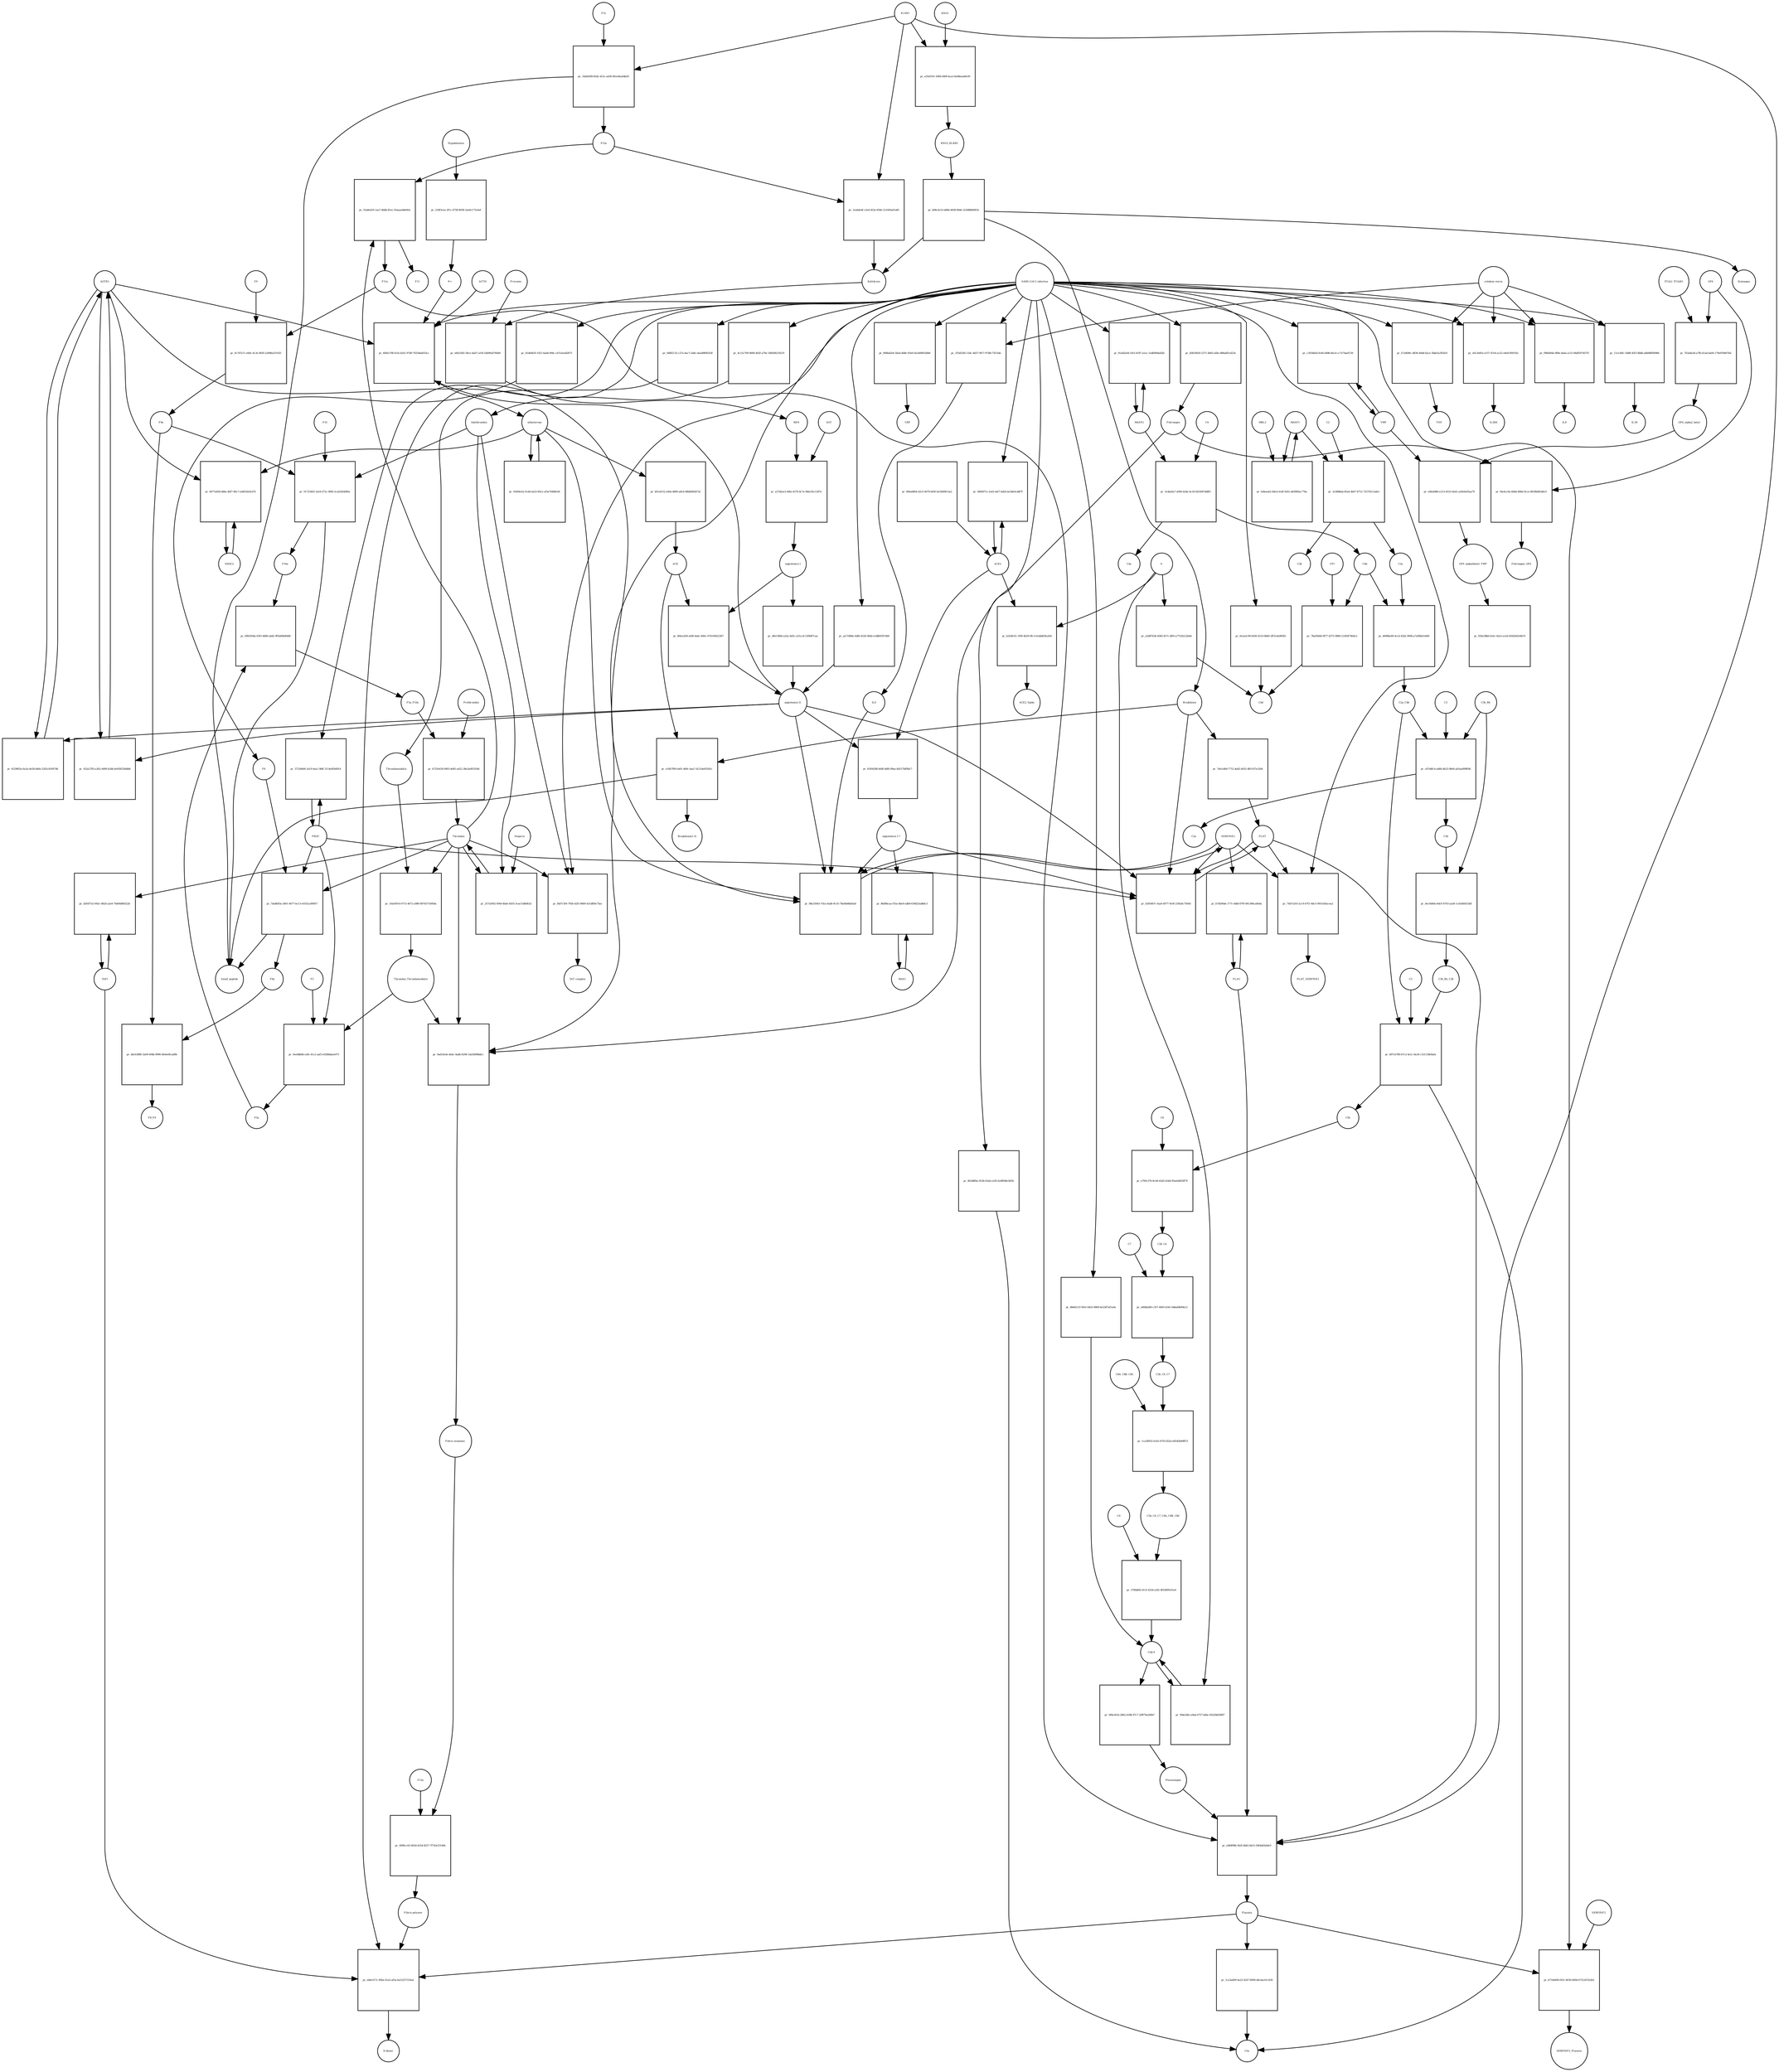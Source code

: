 strict digraph  {
F8 [annotation="urn_miriam_hgnc_3546|urn_miriam_taxonomy_9606", bipartite=0, cls=macromolecule, fontsize=4, label=F8, shape=circle];
"pr_7da8b93a-2601-4677-bc13-e01f2ca90957" [annotation="", bipartite=1, cls=process, fontsize=4, label="pr_7da8b93a-2601-4677-bc13-e01f2ca90957", shape=square];
"Small peptide" [annotation=urn_miriam_mesh_D010446, bipartite=0, cls=macromolecule, fontsize=4, label="Small peptide", shape=circle];
F8a [annotation="urn_miriam_hgnc.symbol_F8|urn_miriam_mesh_D015944|urn_miriam_taxonomy_9606", bipartite=0, cls=macromolecule, fontsize=4, label=F8a, shape=circle];
Thrombin [annotation="urn_miriam_hgnc_3535|urn_miriam_taxonomy_9606", bipartite=0, cls=macromolecule, fontsize=4, label=Thrombin, shape=circle];
PROC [annotation="urn_miriam_hgnc_9451|urn_miriam_taxonomy_9606", bipartite=0, cls=macromolecule, fontsize=4, label=PROC, shape=circle];
AGTR1 [annotation=urn_miriam_hgnc_336, bipartite=0, cls=macromolecule, fontsize=4, label=AGTR1, shape=circle];
"pr_65296f5a-6a3a-4e58-bd0a-5262c8169746" [annotation="", bipartite=1, cls=process, fontsize=4, label="pr_65296f5a-6a3a-4e58-bd0a-5262c8169746", shape=square];
"angiotensin II" [annotation="urn_miriam_obo.chebi_CHEBI%3A2718|urn_miriam_taxonomy_9606", bipartite=0, cls="simple chemical", fontsize=4, label="angiotensin II", shape=circle];
NR3C2 [annotation="", bipartite=0, cls=macromolecule, fontsize=4, label=NR3C2, shape=circle];
"pr_0677a828-d66e-4bf7-80c7-ed4f342d1d74" [annotation="", bipartite=1, cls=process, fontsize=4, label="pr_0677a828-d66e-4bf7-80c7-ed4f342d1d74", shape=square];
aldosterone [annotation="urn_miriam_obo.chebi_CHEBI%3A27584", bipartite=0, cls="simple chemical", fontsize=4, label=aldosterone, shape=circle];
"pr_05494cb2-0cdd-4a33-85e1-ef3e70488c84" [annotation="", bipartite=1, cls=process, fontsize=4, label="pr_05494cb2-0cdd-4a33-85e1-ef3e70488c84", shape=square];
SERPINE1 [annotation="", bipartite=0, cls=macromolecule, fontsize=4, label=SERPINE1, shape=circle];
"pr_98a33043-7d1a-4adb-9c35-78a0bd4bd5a8" [annotation="", bipartite=1, cls=process, fontsize=4, label="pr_98a33043-7d1a-4adb-9c35-78a0bd4bd5a8", shape=square];
"angiotensin I-7" [annotation="urn_miriam_obo.chebi_CHEBI%3A55438|urn_miriam_taxonomy_9606", bipartite=0, cls="simple chemical", fontsize=4, label="angiotensin I-7", shape=circle];
IL6 [annotation="urn_miriam_hgnc_6018|urn_miriam_taxonomy_9606", bipartite=0, cls=macromolecule, fontsize=4, label=IL6, shape=circle];
"pr_4081e78f-fe1b-4241-97d9-70258ab033cc" [annotation="", bipartite=1, cls=process, fontsize=4, label="pr_4081e78f-fe1b-4241-97d9-70258ab033cc", shape=square];
"SARS-CoV-2 infection" [annotation="urn_miriam_taxonomy_2697049|urn_miriam_mesh_D012327", bipartite=0, cls=phenotype, fontsize=4, label="SARS-CoV-2 infection", shape=circle];
"K+" [annotation="urn_miriam_obo.chebi_CHEBI%3A29103", bipartite=0, cls="simple chemical", fontsize=4, label="K+", shape=circle];
ACTH [annotation=urn_miriam_hgnc_9201, bipartite=0, cls="simple chemical", fontsize=4, label=ACTH, shape=circle];
"pr_aa71884e-4dfb-4226-9fdd-e1d8b9307dd9" [annotation="", bipartite=1, cls=process, fontsize=4, label="pr_aa71884e-4dfb-4226-9fdd-e1d8b9307dd9", shape=square];
Bradykinin [annotation="urn_miriam_obo.chebi_CHEBI%3A3165|urn_miriam_taxonomy_9606", bipartite=0, cls=macromolecule, fontsize=4, label=Bradykinin, shape=circle];
"pr_e10b7f09-eb01-4d9c-baa7-d121de83545c" [annotation="", bipartite=1, cls=process, fontsize=4, label="pr_e10b7f09-eb01-4d9c-baa7-d121de83545c", shape=square];
"Bradykinin(1-5)" [annotation="urn_miriam_mesh_C079000|urn_miriam_taxonomy_9606", bipartite=0, cls=macromolecule, fontsize=4, label="Bradykinin(1-5)", shape=circle];
ACE [annotation="urn_miriam_hgnc_2707|urn_miriam_taxonomy_9606", bipartite=0, cls=macromolecule, fontsize=4, label=ACE, shape=circle];
"pr_7efe1db9-7712-4a82-b932-4ffc037e3264" [annotation="", bipartite=1, cls=process, fontsize=4, label="pr_7efe1db9-7712-4a82-b932-4ffc037e3264", shape=square];
PLAT [annotation="urn_miriam_hgnc_9051|urn_miriam_taxonomy_9606", bipartite=0, cls=macromolecule, fontsize=4, label=PLAT, shape=circle];
"pr_432a2783-a362-4499-b2db-4e958529ddb8" [annotation="", bipartite=1, cls=process, fontsize=4, label="pr_432a2783-a362-4499-b2db-4e958529ddb8", shape=square];
MAS1 [annotation="", bipartite=0, cls=macromolecule, fontsize=4, label=MAS1, shape=circle];
"pr_86d9bcaa-f55a-4be9-adb9-639d23adb8c3" [annotation="", bipartite=1, cls=process, fontsize=4, label="pr_86d9bcaa-f55a-4be9-adb9-639d23adb8c3", shape=square];
Fibrinogen [annotation="urn_miriam_pubmed_19296670|urn_miriam_obo.go_GO%3A0005577|urn_miriam_hgnc_3661|urn_miriam_hgnc_3662|urn_miriam_hgnc_3694|urn_miriam_taxonomy_9606", bipartite=0, cls=complex, fontsize=4, label=Fibrinogen, shape=circle];
"pr_f4e4cc9a-684d-49bd-9cce-8039bd9246c9" [annotation="", bipartite=1, cls=process, fontsize=4, label="pr_f4e4cc9a-684d-49bd-9cce-8039bd9246c9", shape=square];
GP6 [annotation="urn_miriam_hgnc_HGNC%3A14388|urn_miriam_taxonomy_9606", bipartite=0, cls=macromolecule, fontsize=4, label=GP6, shape=circle];
Fibrinogen_GP6 [annotation="urn_miriam_pubmed_19296670|urn_miriam_obo.go_GO%3A0005577|urn_miriam_hgnc_HGNC%3A14388|urn_miriam_taxonomy_9606", bipartite=0, cls=complex, fontsize=4, label=Fibrinogen_GP6, shape=circle];
GP6_alpha2_beta1 [annotation="urn_miriam_pubmed_25051961|urn_miriam_taxonomy_10090|urn_miriam_hgnc_14338|urn_miriam_hgnc_6137|urn_miriam_hgnc_6153", bipartite=0, cls=complex, fontsize=4, label=GP6_alpha2_beta1, shape=circle];
"pr_e6feb980-e313-4533-9ed1-a20e6e93aa79" [annotation="", bipartite=1, cls=process, fontsize=4, label="pr_e6feb980-e313-4533-9ed1-a20e6e93aa79", shape=square];
VWF [annotation="urn_miriam_hgnc_12726|urn_miriam_taxonomy_9606", bipartite=0, cls=macromolecule, fontsize=4, label=VWF, shape=circle];
GP6_alpha2beta1_VWF [annotation="urn_miriam_pubmed_25051961|urn_miriam_taxonomy_10090|urn_miriam_hgnc_14338|urn_miriam_hgnc_6137|urn_miriam_hgnc_6153|urn_miriam_hgnc_12726", bipartite=0, cls=complex, fontsize=4, label=GP6_alpha2beta1_VWF, shape=circle];
"pr_7b3a8a36-a7fb-41ad-ba04-179e939407bd" [annotation="", bipartite=1, cls=process, fontsize=4, label="pr_7b3a8a36-a7fb-41ad-ba04-179e939407bd", shape=square];
ITGA2_ITGAB1 [annotation="urn_miriam_intact_EBI-16428357|urn_miriam_hgnc_6137|urn_miriam_hgnc_6153|urn_miriam_taxonomy_9606", bipartite=0, cls=complex, fontsize=4, label=ITGA2_ITGAB1, shape=circle];
"pr_929a38bb-b1bc-42e5-a1a9-d542bd1b4b74" [annotation="", bipartite=1, cls="omitted process", fontsize=4, label="pr_929a38bb-b1bc-42e5-a1a9-d542bd1b4b74", shape=square];
"Fibrin polymer" [annotation="urn_miriam_mesh_C465961|urn_miriam_taxonomy_9606", bipartite=0, cls=macromolecule, fontsize=4, label="Fibrin polymer", shape=circle];
"pr_ebbc017c-85be-41a3-af5a-be33257335a4" [annotation="", bipartite=1, cls=process, fontsize=4, label="pr_ebbc017c-85be-41a3-af5a-be33257335a4", shape=square];
"D-dimer" [annotation="urn_miriam_pubmed_19008457|urn_miriam_mesh_C036309|urn_miriam_taxonomy_9606", bipartite=0, cls=macromolecule, fontsize=4, label="D-dimer", shape=circle];
Plasmin [annotation="urn_miriam_hgnc.symbol_PLG|urn_miriam_mesh_D005341|urn_miriam_brenda_3.4.21.7|urn_miriam_taxonomy_9606", bipartite=0, cls=macromolecule, fontsize=4, label=Plasmin, shape=circle];
TAFI [annotation="urn_miriam_hgnc_1546|urn_miriam_taxonomy_9606", bipartite=0, cls=macromolecule, fontsize=4, label=TAFI, shape=circle];
"Fibrin monomer" [annotation="urn_miriam_mesh_C011468|urn_miriam_taxonomy_9606", bipartite=0, cls=macromolecule, fontsize=4, label="Fibrin monomer", shape=circle];
"pr_4990cc63-063d-4254-8257-7f7d3cf3146b" [annotation="", bipartite=1, cls=process, fontsize=4, label="pr_4990cc63-063d-4254-8257-7f7d3cf3146b", shape=square];
F13a [annotation="urn_miriam_hgnc.symbol_F13|urn_miriam_mesh_D026122|urn_miriam_brenda_2.3.2.13|urn_miriam_taxonomy_9606", bipartite=0, cls=macromolecule, fontsize=4, label=F13a, shape=circle];
"pr_f11d696c-d836-40dd-b2ce-3bbe5a3f5d10" [annotation="", bipartite=1, cls=process, fontsize=4, label="pr_f11d696c-d836-40dd-b2ce-3bbe5a3f5d10", shape=square];
TNF [annotation="urn_miriam_hgnc_11892|urn_miriam_taxonomy_9606", bipartite=0, cls=macromolecule, fontsize=4, label=TNF, shape=circle];
"cytokine storm" [annotation="urn_miriam_pubmed_2504360|urn_miriam_taxonomy_9606", bipartite=0, cls=phenotype, fontsize=4, label="cytokine storm", shape=circle];
"pr_1ca3a699-4a23-4247-8009-d4cdac61c439" [annotation="", bipartite=1, cls=process, fontsize=4, label="pr_1ca3a699-4a23-4247-8009-d4cdac61c439", shape=square];
C5a [annotation="urn_miriam_hgnc.symbol_C5|urn_miriam_mesh_D015936|urn_miriam_taxonomy_9606", bipartite=0, cls=macromolecule, fontsize=4, label=C5a, shape=circle];
"pr_0f6e361b-28b5-4398-97c7-2f9f70a260b7" [annotation="", bipartite=1, cls=process, fontsize=4, label="pr_0f6e361b-28b5-4398-97c7-2f9f70a260b7", shape=square];
Plasminogen [annotation="urn_miriam_hgnc_9071|urn_miriam_taxonomy_9606", bipartite=0, cls=macromolecule, fontsize=4, label=Plasminogen, shape=circle];
"C5b-9" [annotation="urn_miriam_obo.go_GO%3A0005579|urn_miriam_mesh_D015938|urn_miriam_mesh_D050776|urn_miriam_hgnc_1339|urn_miriam_hgnc_1346|urn_miriam_hgnc_1352|urn_miriam_hgnc_1353|urn_miriam_hgnc_1354|urn_miriam_hgnc_1358|urn_miriam_taxonomy_9606", bipartite=0, cls=complex, fontsize=4, label="C5b-9", shape=circle];
C2 [annotation="urn_miriam_hgnc_1248|urn_miriam_taxonomy_9606", bipartite=0, cls=macromolecule, fontsize=4, label=C2, shape=circle];
"pr_2c9888ab-85a4-4b07-8712-72570211a8e1" [annotation="", bipartite=1, cls=process, fontsize=4, label="pr_2c9888ab-85a4-4b07-8712-72570211a8e1", shape=square];
C2a [annotation="urn_miriam_hgnc.symbol_C2|urn_miriam_mesh_D050678|urn_miriam_taxonomy_9606", bipartite=0, cls=macromolecule, fontsize=4, label=C2a, shape=circle];
C2b [annotation="urn_miriam_hgnc.symbol_C2|urn_miriam_mesh_D050679|urn_miriam_taxonomy_9606", bipartite=0, cls=macromolecule, fontsize=4, label=C2b, shape=circle];
MASP1 [annotation="urn_miriam_hgnc_6901|urn_miriam_taxonomy_9606", bipartite=0, cls=macromolecule, fontsize=4, label=MASP1, shape=circle];
"pr_e0c3e85e-e157-47e4-ac52-e4efcf69192c" [annotation="", bipartite=1, cls=process, fontsize=4, label="pr_e0c3e85e-e157-47e4-ac52-e4efcf69192c", shape=square];
IL2RA [annotation="urn_miriam_hgnc_6008|urn_miriam_taxonomy_9606", bipartite=0, cls=macromolecule, fontsize=4, label=IL2RA, shape=circle];
"pr_f966404e-8f8e-4a6a-a115-66df597457f1" [annotation="", bipartite=1, cls=process, fontsize=4, label="pr_f966404e-8f8e-4a6a-a115-66df597457f1", shape=square];
IL8 [annotation="urn_miriam_hgnc_6025|urn_miriam_taxonomy_9606", bipartite=0, cls=macromolecule, fontsize=4, label=IL8, shape=circle];
"pr_462d8f6a-053b-43ad-a183-b2df9d4cb65b" [annotation="", bipartite=1, cls=process, fontsize=4, label="pr_462d8f6a-053b-43ad-a183-b2df9d4cb65b", shape=square];
"pr_1f5d53d5-15dc-4b57-9f17-9748c72f15de" [annotation="", bipartite=1, cls=process, fontsize=4, label="pr_1f5d53d5-15dc-4b57-9f17-9748c72f15de", shape=square];
"pr_11ce36fc-5b88-45f3-8bdb-a8b68ff68966" [annotation="", bipartite=1, cls=process, fontsize=4, label="pr_11ce36fc-5b88-45f3-8bdb-a8b68ff68966", shape=square];
IL1B [annotation="urn_miriam_hgnc_5992|urn_miriam_taxonomy_9606", bipartite=0, cls=macromolecule, fontsize=4, label=IL1B, shape=circle];
Prorenin [annotation="urn_miriam_hgnc_9958|urn_miriam_taxonomy_9606", bipartite=0, cls=macromolecule, fontsize=4, label=Prorenin, shape=circle];
"pr_e6fa1fb5-58ce-4ab7-a1f4-54490a0766d9" [annotation="", bipartite=1, cls=process, fontsize=4, label="pr_e6fa1fb5-58ce-4ab7-a1f4-54490a0766d9", shape=square];
REN [annotation="urn_miriam_hgnc.symbol_REN|urn_miriam_taxonomy_9606", bipartite=0, cls=macromolecule, fontsize=4, label=REN, shape=circle];
Kallikrein [annotation="urn_miriam_hgnc.symbol_KLKB1|urn_miriam_mesh_D020842|urn_miriam_brenda_3.4.21.34|urn_miriam_taxonomy_9606", bipartite=0, cls=macromolecule, fontsize=4, label=Kallikrein, shape=circle];
KLKB1 [annotation="urn_miriam_hgnc_6371|urn_miriam_taxonomy_9606", bipartite=0, cls=macromolecule, fontsize=4, label=KLKB1, shape=circle];
"pr_1ea6de4f-c2ed-453a-858e-211605a01af6" [annotation="", bipartite=1, cls=process, fontsize=4, label="pr_1ea6de4f-c2ed-453a-858e-211605a01af6", shape=square];
F12a [annotation="urn_miriam_hgnc.symbol_F12|urn_miriam_mesh_D015956|urn_miriam_brenda_3.4.21.38|urn_miriam_taxonomy_9606", bipartite=0, cls=macromolecule, fontsize=4, label=F12a, shape=circle];
"pr_648f2132-c27a-4ac7-a0dc-daad980f243f" [annotation="", bipartite=1, cls=process, fontsize=4, label="pr_648f2132-c27a-4ac7-a0dc-daad980f243f", shape=square];
Thrombomodulin [annotation="urn_miriam_hgnc_11784|urn_miriam_taxonomy_9606", bipartite=0, cls=macromolecule, fontsize=4, label=Thrombomodulin, shape=circle];
"pr_b71b4400-f431-4630-b00d-6721d1f1b2b2" [annotation="", bipartite=1, cls=process, fontsize=4, label="pr_b71b4400-f431-4630-b00d-6721d1f1b2b2", shape=square];
SERPINF2 [annotation="urn_miriam_hgnc_9075|urn_miriam_taxonomy_9606", bipartite=0, cls=macromolecule, fontsize=4, label=SERPINF2, shape=circle];
SERPINF2_Plasmin [annotation="urn_miriam_pubmed_2437112|urn_miriam_biogrid_314240|urn_miriam_hgnc_9075|urn_miriam_mesh_D005341|urn_miriam_taxonomy_9606", bipartite=0, cls=complex, fontsize=4, label=SERPINF2_Plasmin, shape=circle];
"pr_0e2a2c99-b036-4210-8b60-2ff3c6a98565" [annotation="", bipartite=1, cls=process, fontsize=4, label="pr_0e2a2c99-b036-4210-8b60-2ff3c6a98565", shape=square];
C4d [annotation="urn_miriam_hgnc.symbol_C4b|urn_miriam_mesh_C032261|urn_miriam_taxonomy_9606", bipartite=0, cls=macromolecule, fontsize=4, label=C4d, shape=circle];
"pr_8b84211f-09cf-4455-9669-6e2287af1a0a" [annotation="", bipartite=1, cls=process, fontsize=4, label="pr_8b84211f-09cf-4455-9669-6e2287af1a0a", shape=square];
"pr_37234466-3a19-4aa1-9bff-3114e850d914" [annotation="", bipartite=1, cls=process, fontsize=4, label="pr_37234466-3a19-4aa1-9bff-3114e850d914", shape=square];
"pr_c3034bd3-fe40-4486-8ecb-cc7e74aef139" [annotation="", bipartite=1, cls=process, fontsize=4, label="pr_c3034bd3-fe40-4486-8ecb-cc7e74aef139", shape=square];
"pr_894bd2e6-5bed-4b8e-93e0-0a1b6891b0b6" [annotation="", bipartite=1, cls=process, fontsize=4, label="pr_894bd2e6-5bed-4b8e-93e0-0a1b6891b0b6", shape=square];
CRP [annotation="urn_miriam_hgnc_2367|urn_miriam_taxonomy_9606", bipartite=0, cls=macromolecule, fontsize=4, label=CRP, shape=circle];
"pr_f94a54fe-e9ab-4757-bfbe-05420b05f8f7" [annotation="", bipartite=1, cls=process, fontsize=4, label="pr_f94a54fe-e9ab-4757-bfbe-05420b05f8f7", shape=square];
S [annotation="urn_miriam_uniprot_P0DTC2|urn_miriam_uniprot_P59594|urn_miriam_taxonomy_2697049", bipartite=0, cls=macromolecule, fontsize=4, label=S, shape=circle];
"pr_a5d8763b-4560-457c-bff4-a7752b122b4d" [annotation="", bipartite=1, cls=process, fontsize=4, label="pr_a5d8763b-4560-457c-bff4-a7752b122b4d", shape=square];
"pr_81f04288-b0df-4df8-99ae-8d317bff8b17" [annotation="", bipartite=1, cls=process, fontsize=4, label="pr_81f04288-b0df-4df8-99ae-8d317bff8b17", shape=square];
ACE2 [annotation="urn_miriam_hgnc_13557|urn_miriam_taxonomy_9606", bipartite=0, cls=macromolecule, fontsize=4, label=ACE2, shape=circle];
"pr_806a6804-42c5-4079-b95f-0e1fbf9613a2" [annotation="", bipartite=1, cls=process, fontsize=4, label="pr_806a6804-42c5-4079-b95f-0e1fbf9613a2", shape=square];
"pr_b52dfc61-1f09-4b29-9fc3-b1ddd63fa264" [annotation="", bipartite=1, cls=process, fontsize=4, label="pr_b52dfc61-1f09-4b29-9fc3-b1ddd63fa264", shape=square];
ACE2_Spike [annotation="urn_miriam_pdb_6CS2|urn_miriam_hgnc_13557|urn_miriam_uniprot_P0DTC2|urn_miriam_taxonomy_9606|urn_miriam_taxonomy_2697049", bipartite=0, cls=complex, fontsize=4, label=ACE2_Spike, shape=circle];
"pr_0606971c-fa43-4af7-bd24-be38e0cddf7f" [annotation="", bipartite=1, cls=process, fontsize=4, label="pr_0606971c-fa43-4af7-bd24-be38e0cddf7f", shape=square];
"pr_4c15c769-9600-402f-a70e-188508219219" [annotation="", bipartite=1, cls=process, fontsize=4, label="pr_4c15c769-9600-402f-a70e-188508219219", shape=square];
Antithrombin [annotation="urn_miriam_hgnc_775|urn_miriam_taxonomy_9606", bipartite=0, cls=macromolecule, fontsize=4, label=Antithrombin, shape=circle];
"pr_61d6443f-1021-4ad4-994c-cb7e2ea82875" [annotation="", bipartite=1, cls=process, fontsize=4, label="pr_61d6443f-1021-4ad4-994c-cb7e2ea82875", shape=square];
C4b [annotation="urn_miriam_hgnc_1324|urn_miriam_taxonomy_9606", bipartite=0, cls=macromolecule, fontsize=4, label=C4b, shape=circle];
"pr_78a05b6b-f877-4375-9889-21493f746dc2" [annotation="", bipartite=1, cls=process, fontsize=4, label="pr_78a05b6b-f877-4375-9889-21493f746dc2", shape=square];
CFI [annotation="urn_miriam_hgnc_2771|urn_miriam_taxonomy_9606", bipartite=0, cls=macromolecule, fontsize=4, label=CFI, shape=circle];
C3b [annotation="urn_miriam_hgnc.symbol_C3|urn_miriam_mesh_D003179|urn_miriam_taxonomy_9606", bipartite=0, cls=macromolecule, fontsize=4, label=C3b, shape=circle];
"pr_0ec0d49a-6dc9-4703-aa56-1cd3d44553bf" [annotation="", bipartite=1, cls=process, fontsize=4, label="pr_0ec0d49a-6dc9-4703-aa56-1cd3d44553bf", shape=square];
C3b_Bb [annotation="urn_miriam_pubmed_12440962|urn_miriam_brenda_3.4.21.47|urn_miriam_mesh_D051561|urn_miriam_mesh_D003179|urn_miriam_hgnc_1037|urn_miriam_taxonomy_9606", bipartite=0, cls=complex, fontsize=4, label=C3b_Bb, shape=circle];
C3b_Bb_C3b [annotation="urn_miriam_pubmed_12440962|urn_miriam_brenda_34.4.21.47|urn_miriam_mesh_D051566|urn_miriam_mesh_D003179|urn_miriam_hgnc_1037|urn_miriam_taxonomy_9606", bipartite=0, cls=complex, fontsize=4, label=C3b_Bb_C3b, shape=circle];
"pr_d008be49-4ccb-42b2-909b-a7a0fbd1e660" [annotation="", bipartite=1, cls=process, fontsize=4, label="pr_d008be49-4ccb-42b2-909b-a7a0fbd1e660", shape=square];
C2a_C4b [annotation="urn_miriam_mesh_D051574|urn_miriam_brenda_3.4.21.43|urn_miriam_mesh_D050678|urn_miriam_hgnc_1324|urn_miriam_taxonomy_9606", bipartite=0, cls=complex, fontsize=4, label=C2a_C4b, shape=circle];
C4 [annotation="urn_miriam_mesh_D00318|urn_miriam_taxonomy_9606", bipartite=0, cls=macromolecule, fontsize=4, label=C4, shape=circle];
"pr_3cdad2a7-d390-42de-bc29-fd33007dd8f1" [annotation="", bipartite=1, cls=process, fontsize=4, label="pr_3cdad2a7-d390-42de-bc29-fd33007dd8f1", shape=square];
C4a [annotation="urn_miriam_hgnc_1323|urn_miriam_taxonomy_9606", bipartite=0, cls=macromolecule, fontsize=4, label=C4a, shape=circle];
MASP2 [annotation="urn_miriam_hgnc_6902|urn_miriam_taxonomy_9606", bipartite=0, cls=macromolecule, fontsize=4, label=MASP2, shape=circle];
"pr_fe8eeeb2-8dcb-41df-9261-de9900ac77be" [annotation="", bipartite=1, cls=process, fontsize=4, label="pr_fe8eeeb2-8dcb-41df-9261-de9900ac77be", shape=square];
MBL2 [annotation="urn_miriam_hgnc_6902|urn_miriam_taxonomy_9606", bipartite=0, cls=macromolecule, fontsize=4, label=MBL2, shape=circle];
"pr_91a82a04-1fe5-4187-a1ac-1edb99dafd2b" [annotation="", bipartite=1, cls=process, fontsize=4, label="pr_91a82a04-1fe5-4187-a1ac-1edb99dafd2b", shape=square];
PLAU [annotation="urn_miriam_hgnc_9052|urn_miriam_taxonomy_9606", bipartite=0, cls=macromolecule, fontsize=4, label=PLAU, shape=circle];
"pr_b7d506de-177c-4dbf-87f9-061396ca8e8a" [annotation="", bipartite=1, cls=process, fontsize=4, label="pr_b7d506de-177c-4dbf-87f9-061396ca8e8a", shape=square];
C5b_C6_C7_C8A_C8B_C8G [annotation="urn_miriam_pubmed_28630159|urn_miriam_mesh_C042295|urn_miriam_mesh_D050776|urn_miriam_hgnc_1339|urn_miriam_hgnc_1352|urn_miriam_hgnc_1353|urn_miriam_hgnc_1354|urn_miriam_taxonomy_9606", bipartite=0, cls=complex, fontsize=4, label=C5b_C6_C7_C8A_C8B_C8G, shape=circle];
"pr_3780df63-611f-4334-a3f2-9f55899101e6" [annotation="", bipartite=1, cls=process, fontsize=4, label="pr_3780df63-611f-4334-a3f2-9f55899101e6", shape=square];
C9 [annotation="urn_miriam_hgnc_1358|urn_miriam_taxonomy_9606", bipartite=0, cls=macromolecule, fontsize=4, label=C9, shape=circle];
C5b_C6_C7 [annotation="urn_miriam_pubmed_28630159|urn_miriam_mesh_C037453|urn_miriam_mesh_D050776|urn_miriam_hgnc_1339|urn_miriam_hgnc_1346|urn_miriam_taxonomy_9606", bipartite=0, cls=complex, fontsize=4, label=C5b_C6_C7, shape=circle];
"pr_1ca28932-b1d3-4703-822a-64545b00ff53" [annotation="", bipartite=1, cls=process, fontsize=4, label="pr_1ca28932-b1d3-4703-822a-64545b00ff53", shape=square];
C8A_C8B_C8G [annotation="urn_miriam_mesh_D003185|urn_miriam_hgnc_1353|urn_miriam_hgnc_1352|urn_miriam_hgnc_1354|urn_miriam_taxonomy_9606", bipartite=0, cls=complex, fontsize=4, label=C8A_C8B_C8G, shape=circle];
C5b_C6 [annotation="urn_miriam_mesh_C050974|urn_miriam_mesh_D050776|urn_miriam_hgnc_1339|urn_miriam_taxonomy_9606", bipartite=0, cls=complex, fontsize=4, label=C5b_C6, shape=circle];
"pr_a00bb268-c357-4005-b341-b4bafdb99a12" [annotation="", bipartite=1, cls=process, fontsize=4, label="pr_a00bb268-c357-4005-b341-b4bafdb99a12", shape=square];
C7 [annotation="urn_miriam_hgnc_HGNC%3A1346|urn_miriam_taxonomy_9606", bipartite=0, cls=macromolecule, fontsize=4, label=C7, shape=circle];
C5b [annotation="urn_miriam_hgnc.symbol_C5|urn_miriam_mesh_D050776|urn_miriam_taxonomy_9606", bipartite=0, cls=macromolecule, fontsize=4, label=C5b, shape=circle];
"pr_e700c376-8c44-42d2-b34d-95ae6d429f79" [annotation="", bipartite=1, cls=process, fontsize=4, label="pr_e700c376-8c44-42d2-b34d-95ae6d429f79", shape=square];
C6 [annotation="urn_miriam_hgnc_1339|urn_miriam_taxonomy_9606", bipartite=0, cls=macromolecule, fontsize=4, label=C6, shape=circle];
C5 [annotation="urn_miriam_hgnc_1331|urn_miriam_taxonomy_9606", bipartite=0, cls=macromolecule, fontsize=4, label=C5, shape=circle];
"pr_b97cb780-b7c2-4e1c-8a34-c531138e8afa" [annotation="", bipartite=1, cls=process, fontsize=4, label="pr_b97cb780-b7c2-4e1c-8a34-c531138e8afa", shape=square];
C3 [annotation="urn_miriam_hgnc_1318|urn_miriam_taxonomy_9606", bipartite=0, cls=macromolecule, fontsize=4, label=C3, shape=circle];
"pr_c87ddfc4-ad6b-4b23-9b64-ab5ea899ff46" [annotation="", bipartite=1, cls=process, fontsize=4, label="pr_c87ddfc4-ad6b-4b23-9b64-ab5ea899ff46", shape=square];
C3a [annotation="urn_miriam_hgnc.symbol_C3|urn_miriam_mesh_D015926|urn_miriam_taxonomy_9606", bipartite=0, cls=macromolecule, fontsize=4, label=C3a, shape=circle];
"pr_10a05914-0715-4072-a989-89765716958a" [annotation="", bipartite=1, cls=process, fontsize=4, label="pr_10a05914-0715-4072-a989-89765716958a", shape=square];
Thrombin_Thrombomodulin [annotation="urn_miriam_pubmed_6282863|urn_miriam_taxonomy_9986|urn_miriam_biogrid_283352|urn_miriam_mesh_D013917|urn_miriam_hgnc_11784", bipartite=0, cls=complex, fontsize=4, label=Thrombin_Thrombomodulin, shape=circle];
"pr_9ad1dcde-debc-4adb-8298-1ab5fd98bdcc" [annotation="", bipartite=1, cls=process, fontsize=4, label="pr_9ad1dcde-debc-4adb-8298-1ab5fd98bdcc", shape=square];
KNG1_KLKB1 [annotation="urn_miriam_pubmed_17598838|urn_miriam_intact_EBI-10087151|urn_miriam_hgnc_6371|urn_miriam_hgnc_6383|urn_miriam_taxonomy_9606", bipartite=0, cls=complex, fontsize=4, label=KNG1_KLKB1, shape=circle];
"pr_b94c4c53-dd84-4838-80de-3cfd88b6901b" [annotation="", bipartite=1, cls=process, fontsize=4, label="pr_b94c4c53-dd84-4838-80de-3cfd88b6901b", shape=square];
Kininogen [annotation="urn_miriam_hgnc.symbol_KNG1|urn_miriam_mesh_D019679|urn_miriam_taxonomy_9606", bipartite=0, cls=macromolecule, fontsize=4, label=Kininogen, shape=circle];
"pr_d5818020-2371-4b83-afbe-088abf5cd23e" [annotation="", bipartite=1, cls=process, fontsize=4, label="pr_d5818020-2371-4b83-afbe-088abf5cd23e", shape=square];
"angiotensin I" [annotation="urn_miriam_obo.chebi_CHEBI%3A2718|urn_miriam_taxonomy_9606", bipartite=0, cls="simple chemical", fontsize=4, label="angiotensin I", shape=circle];
"pr_d0e14fbb-a22a-4d5c-a51a-6c12f8df7caa" [annotation="", bipartite=1, cls=process, fontsize=4, label="pr_d0e14fbb-a22a-4d5c-a51a-6c12f8df7caa", shape=square];
"pr_74d7cd10-2cc9-47f1-9dc5-9951d5facea2" [annotation="", bipartite=1, cls=process, fontsize=4, label="pr_74d7cd10-2cc9-47f1-9dc5-9951d5facea2", shape=square];
PLAT_SERPINE1 [annotation="urn_miriam_pubmed_22449964|urn_miriam_intact_EBI-7800882|urn_miriam_hgnc_9051|urn_miriam_hgnc_8593|urn_miriam_taxonomy_9606", bipartite=0, cls=complex, fontsize=4, label=PLAT_SERPINE1, shape=circle];
"pr_d265f7a5-092c-482b-a2e4-76d00d88322b" [annotation="", bipartite=1, cls=process, fontsize=4, label="pr_d265f7a5-092c-482b-a2e4-76d00d88322b", shape=square];
"pr_0285467c-faa0-4977-9c6f-21ffa8c7560d" [annotation="", bipartite=1, cls=process, fontsize=4, label="pr_0285467c-faa0-4977-9c6f-21ffa8c7560d", shape=square];
"pr_fbd7c5f4-795b-42f5-9669-431dff8e73ea" [annotation="", bipartite=1, cls=process, fontsize=4, label="pr_fbd7c5f4-795b-42f5-9669-431dff8e73ea", shape=square];
"TAT complex" [annotation="urn_miriam_pubmed_22930518|urn_miriam_mesh_C046193|urn_miriam_mesh_D013917|urn_miriam_hgnc_775|urn_miriam_taxonomy_9606", bipartite=0, cls=complex, fontsize=4, label="TAT complex", shape=circle];
"pr_e8fdf98b-5b2f-4bb5-bb15-56f4dd3eb6cf" [annotation="", bipartite=1, cls=process, fontsize=4, label="pr_e8fdf98b-5b2f-4bb5-bb15-56f4dd3eb6cf", shape=square];
F11a [annotation="urn_miriam_hgnc.symbol_F11|urn_miriam_mesh_D015945|urn_miriam_brenda_3.4.21.27|urn_miriam_taxonomy_9606", bipartite=0, cls=macromolecule, fontsize=4, label=F11a, shape=circle];
"pr_257a5002-f044-4beb-9203-3cea7a8b0b32" [annotation="", bipartite=1, cls=process, fontsize=4, label="pr_257a5002-f044-4beb-9203-3cea7a8b0b32", shape=square];
Heparin [annotation="urn_miriam_pubmed_708377|urn_miriam_obo.chebi_CHEBI%3A28304|urn_miriam_taxonomy_9606", bipartite=0, cls="simple chemical", fontsize=4, label=Heparin, shape=circle];
Prothrombin [annotation="urn_miriam_hgnc_3535|urn_miriam_taxonomy_9606", bipartite=0, cls=macromolecule, fontsize=4, label=Prothrombin, shape=circle];
"pr_b735e430-6903-4d45-a422-38e2ed933546" [annotation="", bipartite=1, cls=process, fontsize=4, label="pr_b735e430-6903-4d45-a422-38e2ed933546", shape=square];
F5a_F10a [annotation="urn_miriam_pubmed_2303476|urn_miriam_mesh_C022475|urn_miriam_mesh_D15943|urn_miriam_mesh_D015951|urn_miriam_taxonomy_9606", bipartite=0, cls=complex, fontsize=4, label=F5a_F10a, shape=circle];
F10a [annotation="urn_miriam_hgnc.symbol_F10|urn_miriam_mesh_D015951|urn_miriam_brenda_3.4.21.6|urn_miriam_taxonomy_9606", bipartite=0, cls=macromolecule, fontsize=4, label=F10a, shape=circle];
"pr_6992058a-63f3-4d86-abd2-9f5b49b0fdd9" [annotation="", bipartite=1, cls=process, fontsize=4, label="pr_6992058a-63f3-4d86-abd2-9f5b49b0fdd9", shape=square];
F5a [annotation="urn_miriam_hgnc.symbol_F5|urn_miriam_mesh_D015943|urn_miriam_taxonomy_9606", bipartite=0, cls=macromolecule, fontsize=4, label=F5a, shape=circle];
F5 [annotation="urn_miriam_hgnc_3541|urn_miriam_taxonomy_9606", bipartite=0, cls=macromolecule, fontsize=4, label=F5, shape=circle];
"pr_0ee8db6b-e2fe-41c2-aaf3-e028bdaee075" [annotation="", bipartite=1, cls=process, fontsize=4, label="pr_0ee8db6b-e2fe-41c2-aaf3-e028bdaee075", shape=square];
F9a [annotation="urn_miriam_hgnc.symbol_F9|urn_miriam_mesh_D015949|urn_miriam_taxonomy_9606", bipartite=0, cls=macromolecule, fontsize=4, label=F9a, shape=circle];
"pr_ddc63880-3a09-494b-9996-4fe6e0fcad9b" [annotation="", bipartite=1, cls=process, fontsize=4, label="pr_ddc63880-3a09-494b-9996-4fe6e0fcad9b", shape=square];
F8_F9 [annotation="urn_miriam_pubmed_22471307|urn_miriam_hgnc_3546|urn_miriam_hgnc_35531|urn_miriam_intact_EBI-11621595|urn_miriam_taxonomy_9606", bipartite=0, cls=complex, fontsize=4, label=F8_F9, shape=circle];
F9 [annotation="urn_miriam_hgnc_35531|urn_miriam_taxonomy_9606", bipartite=0, cls=macromolecule, fontsize=4, label=F9, shape=circle];
"pr_0c7d7a7c-eb9c-4c3e-963f-e2098a531925" [annotation="", bipartite=1, cls=process, fontsize=4, label="pr_0c7d7a7c-eb9c-4c3e-963f-e2098a531925", shape=square];
"pr_e35ef191-5994-490f-bca3-6e08eaeb9cf0" [annotation="", bipartite=1, cls=process, fontsize=4, label="pr_e35ef191-5994-490f-bca3-6e08eaeb9cf0", shape=square];
KNG1 [annotation="urn_miriam_hgnc.symbol_6383|urn_miriam_taxonomy_9606", bipartite=0, cls=macromolecule, fontsize=4, label=KNG1, shape=circle];
"pr_55a8ed19-1aa7-4bdb-81ec-02aaaebb645e" [annotation="", bipartite=1, cls=process, fontsize=4, label="pr_55a8ed19-1aa7-4bdb-81ec-02aaaebb645e", shape=square];
F11 [annotation="urn_miriam_hgnc_3529|urn_miriam_taxonomy_9606", bipartite=0, cls=macromolecule, fontsize=4, label=F11, shape=circle];
F12 [annotation="urn_miriam_hgnc_3530|urn_miriam_taxonomy_9606", bipartite=0, cls=macromolecule, fontsize=4, label=F12, shape=circle];
"pr_16d265f8-8242-415c-a430-061e0ea04b29" [annotation="", bipartite=1, cls=process, fontsize=4, label="pr_16d265f8-8242-415c-a430-061e0ea04b29", shape=square];
"pr_8fdca430-a04f-4ebc-806c-674100422367" [annotation="", bipartite=1, cls=process, fontsize=4, label="pr_8fdca430-a04f-4ebc-806c-674100422367", shape=square];
F10 [annotation="urn_miriam_hgnc_3528|urn_miriam_taxonomy_9606", bipartite=0, cls=macromolecule, fontsize=4, label=F10, shape=circle];
"pr_01723492-5a54-472c-9f06-2ca43d540f0a" [annotation="", bipartite=1, cls=process, fontsize=4, label="pr_01723492-5a54-472c-9f06-2ca43d540f0a", shape=square];
AGT [annotation="urn_miriam_hgnc_333|urn_miriam_taxonomy_9606", bipartite=0, cls=macromolecule, fontsize=4, label=AGT, shape=circle];
"pr_a27d2ee3-40fa-4576-8c7e-9bb145c1287e" [annotation="", bipartite=1, cls=process, fontsize=4, label="pr_a27d2ee3-40fa-4576-8c7e-9bb145c1287e", shape=square];
"pr_bf1e4152-e9eb-4899-a8c8-08bf8d9267af" [annotation="", bipartite=1, cls=process, fontsize=4, label="pr_bf1e4152-e9eb-4899-a8c8-08bf8d9267af", shape=square];
"pr_518f3cea-2f1c-4758-8038-3ae6c173cbef" [annotation="", bipartite=1, cls=process, fontsize=4, label="pr_518f3cea-2f1c-4758-8038-3ae6c173cbef", shape=square];
Hypokalemia [annotation="urn_miriam_mesh_D007008|urn_miriam_taxonomy_9606", bipartite=0, cls=phenotype, fontsize=4, label=Hypokalemia, shape=circle];
F8 -> "pr_7da8b93a-2601-4677-bc13-e01f2ca90957"  [annotation="", interaction_type=consumption];
"pr_7da8b93a-2601-4677-bc13-e01f2ca90957" -> "Small peptide"  [annotation="", interaction_type=production];
"pr_7da8b93a-2601-4677-bc13-e01f2ca90957" -> F8a  [annotation="", interaction_type=production];
F8a -> "pr_ddc63880-3a09-494b-9996-4fe6e0fcad9b"  [annotation="", interaction_type=consumption];
Thrombin -> "pr_7da8b93a-2601-4677-bc13-e01f2ca90957"  [annotation="urn_miriam_pubmed_15746105|urn_miriam_taxonomy_9606", interaction_type=catalysis];
Thrombin -> "pr_10a05914-0715-4072-a989-89765716958a"  [annotation="", interaction_type=consumption];
Thrombin -> "pr_9ad1dcde-debc-4adb-8298-1ab5fd98bdcc"  [annotation="urn_miriam_pubmed_6282863|urn_miriam_pubmed_28228446|urn_miriam_pubmed_2117226|urn_miriam_taxonomy_9606", interaction_type=catalysis];
Thrombin -> "pr_d265f7a5-092c-482b-a2e4-76d00d88322b"  [annotation="urn_miriam_pubmed_23809134|urn_miriam_taxonomy_9823", interaction_type=catalysis];
Thrombin -> "pr_fbd7c5f4-795b-42f5-9669-431dff8e73ea"  [annotation="", interaction_type=consumption];
Thrombin -> "pr_257a5002-f044-4beb-9203-3cea7a8b0b32"  [annotation="", interaction_type=consumption];
Thrombin -> "pr_55a8ed19-1aa7-4bdb-81ec-02aaaebb645e"  [annotation="urn_miriam_pubmed_21304106|urn_miriam_pubmed_8631976|urn_miriam_taxonomy_9606", interaction_type=catalysis];
PROC -> "pr_7da8b93a-2601-4677-bc13-e01f2ca90957"  [annotation="urn_miriam_pubmed_15746105|urn_miriam_taxonomy_9606", interaction_type=inhibition];
PROC -> "pr_37234466-3a19-4aa1-9bff-3114e850d914"  [annotation="", interaction_type=consumption];
PROC -> "pr_0285467c-faa0-4977-9c6f-21ffa8c7560d"  [annotation="urn_miriam_pubmed_10373228|urn_miriam_pubmed_3124286|urn_miriam_taxonomy_9606|urn_miriam_pubmed_12091055|urn_miriam_pubmed_3096399", interaction_type=inhibition];
PROC -> "pr_0ee8db6b-e2fe-41c2-aaf3-e028bdaee075"  [annotation="urn_miriam_pubmed_6282863|urn_miriam_pubmed_6572921|urn_miriam_pubmed_2322551|urn_miriam_taxonomy_9606", interaction_type=inhibition];
AGTR1 -> "pr_65296f5a-6a3a-4e58-bd0a-5262c8169746"  [annotation="", interaction_type=consumption];
AGTR1 -> "pr_0677a828-d66e-4bf7-80c7-ed4f342d1d74"  [annotation="urn_miriam_pubmed_21349712|urn_miriam_taxonomy_10116|urn_miriam_pubmed_7045029|urn_miriam_taxonomy_10090", interaction_type=catalysis];
AGTR1 -> "pr_98a33043-7d1a-4adb-9c35-78a0bd4bd5a8"  [annotation="urn_miriam_pubmed_2091055|urn_miriam_taxonomy_9606|urn_miriam_pubmed_8034668|urn_miriam_pubmed_20591974|urn_miriam_pubmed_11983698", interaction_type=catalysis];
AGTR1 -> "pr_4081e78f-fe1b-4241-97d9-70258ab033cc"  [annotation="urn_miriam_pubmed_8404594|urn_miriam_taxonomy_9606|urn_miriam_pubmed_173529|urn_miriam_taxonomy_9615|urn_miriam_pubmed_32565254", interaction_type=catalysis];
AGTR1 -> "pr_432a2783-a362-4499-b2db-4e958529ddb8"  [annotation="", interaction_type=consumption];
"pr_65296f5a-6a3a-4e58-bd0a-5262c8169746" -> AGTR1  [annotation="", interaction_type=production];
"angiotensin II" -> "pr_65296f5a-6a3a-4e58-bd0a-5262c8169746"  [annotation="", interaction_type=stimulation];
"angiotensin II" -> "pr_98a33043-7d1a-4adb-9c35-78a0bd4bd5a8"  [annotation="urn_miriam_pubmed_2091055|urn_miriam_taxonomy_9606|urn_miriam_pubmed_8034668|urn_miriam_pubmed_20591974|urn_miriam_pubmed_11983698", interaction_type=catalysis];
"angiotensin II" -> "pr_4081e78f-fe1b-4241-97d9-70258ab033cc"  [annotation="urn_miriam_pubmed_8404594|urn_miriam_taxonomy_9606|urn_miriam_pubmed_173529|urn_miriam_taxonomy_9615|urn_miriam_pubmed_32565254", interaction_type=catalysis];
"angiotensin II" -> "pr_432a2783-a362-4499-b2db-4e958529ddb8"  [annotation="urn_miriam_pubmed_8158359|urn_miriam_taxonomy_9606", interaction_type=stimulation];
"angiotensin II" -> "pr_81f04288-b0df-4df8-99ae-8d317bff8b17"  [annotation="", interaction_type=consumption];
"angiotensin II" -> "pr_0285467c-faa0-4977-9c6f-21ffa8c7560d"  [annotation="urn_miriam_pubmed_10373228|urn_miriam_pubmed_3124286|urn_miriam_taxonomy_9606|urn_miriam_pubmed_12091055|urn_miriam_pubmed_3096399", interaction_type=catalysis];
NR3C2 -> "pr_0677a828-d66e-4bf7-80c7-ed4f342d1d74"  [annotation="", interaction_type=consumption];
"pr_0677a828-d66e-4bf7-80c7-ed4f342d1d74" -> NR3C2  [annotation="", interaction_type=production];
aldosterone -> "pr_0677a828-d66e-4bf7-80c7-ed4f342d1d74"  [annotation="urn_miriam_pubmed_21349712|urn_miriam_taxonomy_10116|urn_miriam_pubmed_7045029|urn_miriam_taxonomy_10090", interaction_type=stimulation];
aldosterone -> "pr_05494cb2-0cdd-4a33-85e1-ef3e70488c84"  [annotation="", interaction_type=consumption];
aldosterone -> "pr_98a33043-7d1a-4adb-9c35-78a0bd4bd5a8"  [annotation="urn_miriam_pubmed_2091055|urn_miriam_taxonomy_9606|urn_miriam_pubmed_8034668|urn_miriam_pubmed_20591974|urn_miriam_pubmed_11983698", interaction_type=catalysis];
aldosterone -> "pr_bf1e4152-e9eb-4899-a8c8-08bf8d9267af"  [annotation="urn_miriam_pubmed_5932931|urn_miriam_taxonomy_10116", interaction_type=catalysis];
"pr_05494cb2-0cdd-4a33-85e1-ef3e70488c84" -> aldosterone  [annotation="", interaction_type=production];
SERPINE1 -> "pr_98a33043-7d1a-4adb-9c35-78a0bd4bd5a8"  [annotation="", interaction_type=consumption];
SERPINE1 -> "pr_b7d506de-177c-4dbf-87f9-061396ca8e8a"  [annotation="urn_miriam_pubmed_21199867|urn_miriam_taxonomy_9606", interaction_type=inhibition];
SERPINE1 -> "pr_74d7cd10-2cc9-47f1-9dc5-9951d5facea2"  [annotation="", interaction_type=consumption];
SERPINE1 -> "pr_0285467c-faa0-4977-9c6f-21ffa8c7560d"  [annotation="urn_miriam_pubmed_10373228|urn_miriam_pubmed_3124286|urn_miriam_taxonomy_9606|urn_miriam_pubmed_12091055|urn_miriam_pubmed_3096399", interaction_type=inhibition];
"pr_98a33043-7d1a-4adb-9c35-78a0bd4bd5a8" -> SERPINE1  [annotation="", interaction_type=production];
"angiotensin I-7" -> "pr_98a33043-7d1a-4adb-9c35-78a0bd4bd5a8"  [annotation="urn_miriam_pubmed_2091055|urn_miriam_taxonomy_9606|urn_miriam_pubmed_8034668|urn_miriam_pubmed_20591974|urn_miriam_pubmed_11983698", interaction_type=inhibition];
"angiotensin I-7" -> "pr_86d9bcaa-f55a-4be9-adb9-639d23adb8c3"  [annotation="urn_miriam_pubmed_18026570|urn_miriam_taxonomy_10090", interaction_type=stimulation];
"angiotensin I-7" -> "pr_0285467c-faa0-4977-9c6f-21ffa8c7560d"  [annotation="urn_miriam_pubmed_10373228|urn_miriam_pubmed_3124286|urn_miriam_taxonomy_9606|urn_miriam_pubmed_12091055|urn_miriam_pubmed_3096399", interaction_type=inhibition];
IL6 -> "pr_98a33043-7d1a-4adb-9c35-78a0bd4bd5a8"  [annotation="urn_miriam_pubmed_2091055|urn_miriam_taxonomy_9606|urn_miriam_pubmed_8034668|urn_miriam_pubmed_20591974|urn_miriam_pubmed_11983698", interaction_type=catalysis];
"pr_4081e78f-fe1b-4241-97d9-70258ab033cc" -> aldosterone  [annotation="", interaction_type=production];
"SARS-CoV-2 infection" -> "pr_4081e78f-fe1b-4241-97d9-70258ab033cc"  [annotation="urn_miriam_pubmed_8404594|urn_miriam_taxonomy_9606|urn_miriam_pubmed_173529|urn_miriam_taxonomy_9615|urn_miriam_pubmed_32565254", interaction_type="necessary stimulation"];
"SARS-CoV-2 infection" -> "pr_aa71884e-4dfb-4226-9fdd-e1d8b9307dd9"  [annotation="urn_miriam_pubmed_32048163|urn_miriam_taxonomy_9606", interaction_type=catalysis];
"SARS-CoV-2 infection" -> "pr_ebbc017c-85be-41a3-af5a-be33257335a4"  [annotation="urn_miriam_pubmed_29096812|urn_miriam_pubmed_10574983|urn_miriam_pubmed_32172226|urn_miriam_taxonomy_9606", interaction_type="necessary stimulation"];
"SARS-CoV-2 infection" -> "pr_f11d696c-d836-40dd-b2ce-3bbe5a3f5d10"  [annotation="urn_miriam_pubmed_32504360|urn_miriam_taxonomy_9606", interaction_type=stimulation];
"SARS-CoV-2 infection" -> "pr_e0c3e85e-e157-47e4-ac52-e4efcf69192c"  [annotation="urn_miriam_pubmed_32286245|urn_miriam_taxonomy_9606", interaction_type=stimulation];
"SARS-CoV-2 infection" -> "pr_f966404e-8f8e-4a6a-a115-66df597457f1"  [annotation="urn_miriam_pubmed_32286245|urn_miriam_taxonomy_9606", interaction_type=stimulation];
"SARS-CoV-2 infection" -> "pr_462d8f6a-053b-43ad-a183-b2df9d4cb65b"  [annotation="urn_miriam_pmc_PMC7260598|urn_miriam_taxonomy_9606", interaction_type="necessary stimulation"];
"SARS-CoV-2 infection" -> "pr_1f5d53d5-15dc-4b57-9f17-9748c72f15de"  [annotation="urn_miriam_pubmed_32286245|urn_miriam_taxonomy_9606", interaction_type=stimulation];
"SARS-CoV-2 infection" -> "pr_11ce36fc-5b88-45f3-8bdb-a8b68ff68966"  [annotation="urn_miriam_pubmed_32359396|urn_miriam_taxonomy_9606", interaction_type=stimulation];
"SARS-CoV-2 infection" -> "pr_648f2132-c27a-4ac7-a0dc-daad980f243f"  [annotation="urn_miriam_doi_10.1101%2F2020.04.25.20077842|urn_miriam_taxonomy_9606", interaction_type="necessary stimulation"];
"SARS-CoV-2 infection" -> "pr_b71b4400-f431-4630-b00d-6721d1f1b2b2"  [annotation="urn_miriam_pubmed_2437112|urn_miriam_doi_10.1101%2F2020.04.25.20077842|urn_miriam_taxonomy_9606", interaction_type=stimulation];
"SARS-CoV-2 infection" -> "pr_0e2a2c99-b036-4210-8b60-2ff3c6a98565"  [annotation="urn_miriam_pubmed_32299776|urn_miriam_taxonomy_9606", interaction_type=stimulation];
"SARS-CoV-2 infection" -> "pr_8b84211f-09cf-4455-9669-6e2287af1a0a"  [annotation="urn_miriam_pmc_PMC7260598|urn_miriam_taxonomy_9606", interaction_type="necessary stimulation"];
"SARS-CoV-2 infection" -> "pr_37234466-3a19-4aa1-9bff-3114e850d914"  [annotation="urn_miriam_pubmed_32302438|urn_miriam_taxonomy_9606", interaction_type="necessary stimulation"];
"SARS-CoV-2 infection" -> "pr_c3034bd3-fe40-4486-8ecb-cc7e74aef139"  [annotation="urn_miriam_pubmed_32367170|urn_miriam_taxonomy_9606", interaction_type="necessary stimulation"];
"SARS-CoV-2 infection" -> "pr_894bd2e6-5bed-4b8e-93e0-0a1b6891b0b6"  [annotation="urn_miriam_pubmed_32171076|urn_miriam_taxonomy_9606", interaction_type="necessary stimulation"];
"SARS-CoV-2 infection" -> "pr_0606971c-fa43-4af7-bd24-be38e0cddf7f"  [annotation="urn_miriam_pubmed_16008552|urn_miriam_taxonomy_9606", interaction_type=inhibition];
"SARS-CoV-2 infection" -> "pr_4c15c769-9600-402f-a70e-188508219219"  [annotation="urn_miriam_pubmed_32302438|urn_miriam_taxonomy_9606", interaction_type=inhibition];
"SARS-CoV-2 infection" -> "pr_61d6443f-1021-4ad4-994c-cb7e2ea82875"  [annotation="urn_miriam_pubmed_32367170|urn_miriam_taxonomy_9606", interaction_type="necessary stimulation"];
"SARS-CoV-2 infection" -> "pr_91a82a04-1fe5-4187-a1ac-1edb99dafd2b"  [annotation="urn_miriam_pubmed_11290788|urn_miriam_pubmed_32299776|urn_miriam_taxonomy_9606", interaction_type=stimulation];
"SARS-CoV-2 infection" -> "pr_9ad1dcde-debc-4adb-8298-1ab5fd98bdcc"  [annotation="urn_miriam_pubmed_6282863|urn_miriam_pubmed_28228446|urn_miriam_pubmed_2117226|urn_miriam_taxonomy_9606", interaction_type="necessary stimulation"];
"SARS-CoV-2 infection" -> "pr_d5818020-2371-4b83-afbe-088abf5cd23e"  [annotation="urn_miriam_pubmed_32172226|urn_miriam_taxonomy_9606", interaction_type="necessary stimulation"];
"SARS-CoV-2 infection" -> "pr_74d7cd10-2cc9-47f1-9dc5-9951d5facea2"  [annotation="urn_miriam_pubmed_22449964|urn_miriam_doi_10.1101%2F2020.04.25.20077842|urn_miriam_taxonomy_9606", interaction_type="necessary stimulation"];
"SARS-CoV-2 infection" -> "pr_fbd7c5f4-795b-42f5-9669-431dff8e73ea"  [annotation="urn_miriam_pubmed_8136018|urn_miriam_doi_10.1101%2F2020.04.25.20077842|urn_miriam_taxonomy_9606", interaction_type="necessary stimulation"];
"K+" -> "pr_4081e78f-fe1b-4241-97d9-70258ab033cc"  [annotation="urn_miriam_pubmed_8404594|urn_miriam_taxonomy_9606|urn_miriam_pubmed_173529|urn_miriam_taxonomy_9615|urn_miriam_pubmed_32565254", interaction_type=catalysis];
ACTH -> "pr_4081e78f-fe1b-4241-97d9-70258ab033cc"  [annotation="urn_miriam_pubmed_8404594|urn_miriam_taxonomy_9606|urn_miriam_pubmed_173529|urn_miriam_taxonomy_9615|urn_miriam_pubmed_32565254", interaction_type=catalysis];
"pr_aa71884e-4dfb-4226-9fdd-e1d8b9307dd9" -> "angiotensin II"  [annotation="", interaction_type=production];
Bradykinin -> "pr_e10b7f09-eb01-4d9c-baa7-d121de83545c"  [annotation="", interaction_type=consumption];
Bradykinin -> "pr_7efe1db9-7712-4a82-b932-4ffc037e3264"  [annotation="urn_miriam_pubmed_9066005|urn_miriam_taxonomy_9606", interaction_type=stimulation];
Bradykinin -> "pr_0285467c-faa0-4977-9c6f-21ffa8c7560d"  [annotation="urn_miriam_pubmed_10373228|urn_miriam_pubmed_3124286|urn_miriam_taxonomy_9606|urn_miriam_pubmed_12091055|urn_miriam_pubmed_3096399", interaction_type=catalysis];
"pr_e10b7f09-eb01-4d9c-baa7-d121de83545c" -> "Bradykinin(1-5)"  [annotation="", interaction_type=production];
"pr_e10b7f09-eb01-4d9c-baa7-d121de83545c" -> "Small peptide"  [annotation="", interaction_type=production];
ACE -> "pr_e10b7f09-eb01-4d9c-baa7-d121de83545c"  [annotation="urn_miriam_taxonomy_9606|urn_miriam_pubmed_10969042", interaction_type=catalysis];
ACE -> "pr_8fdca430-a04f-4ebc-806c-674100422367"  [annotation="urn_miriam_taxonomy_9606|urn_miriam_pubmed_190881|urn_miriam_pubmed_10969042", interaction_type=catalysis];
"pr_7efe1db9-7712-4a82-b932-4ffc037e3264" -> PLAT  [annotation="", interaction_type=production];
PLAT -> "pr_74d7cd10-2cc9-47f1-9dc5-9951d5facea2"  [annotation="", interaction_type=consumption];
PLAT -> "pr_0285467c-faa0-4977-9c6f-21ffa8c7560d"  [annotation="", interaction_type=consumption];
PLAT -> "pr_e8fdf98b-5b2f-4bb5-bb15-56f4dd3eb6cf"  [annotation="urn_miriam_pubmed_89876|urn_miriam_taxonomy_9606|urn_miriam_pubmed_3850647|urn_miriam_pubmed_2966802|urn_miriam_pubmed_6539333", interaction_type=catalysis];
"pr_432a2783-a362-4499-b2db-4e958529ddb8" -> AGTR1  [annotation="", interaction_type=production];
MAS1 -> "pr_86d9bcaa-f55a-4be9-adb9-639d23adb8c3"  [annotation="", interaction_type=consumption];
"pr_86d9bcaa-f55a-4be9-adb9-639d23adb8c3" -> MAS1  [annotation="", interaction_type=production];
Fibrinogen -> "pr_f4e4cc9a-684d-49bd-9cce-8039bd9246c9"  [annotation="", interaction_type=consumption];
Fibrinogen -> "pr_9ad1dcde-debc-4adb-8298-1ab5fd98bdcc"  [annotation="", interaction_type=consumption];
"pr_f4e4cc9a-684d-49bd-9cce-8039bd9246c9" -> Fibrinogen_GP6  [annotation="", interaction_type=production];
GP6 -> "pr_f4e4cc9a-684d-49bd-9cce-8039bd9246c9"  [annotation="", interaction_type=consumption];
GP6 -> "pr_7b3a8a36-a7fb-41ad-ba04-179e939407bd"  [annotation="", interaction_type=consumption];
GP6_alpha2_beta1 -> "pr_e6feb980-e313-4533-9ed1-a20e6e93aa79"  [annotation="", interaction_type=consumption];
"pr_e6feb980-e313-4533-9ed1-a20e6e93aa79" -> GP6_alpha2beta1_VWF  [annotation="", interaction_type=production];
VWF -> "pr_e6feb980-e313-4533-9ed1-a20e6e93aa79"  [annotation="", interaction_type=consumption];
VWF -> "pr_c3034bd3-fe40-4486-8ecb-cc7e74aef139"  [annotation="", interaction_type=consumption];
GP6_alpha2beta1_VWF -> "pr_929a38bb-b1bc-42e5-a1a9-d542bd1b4b74"  [annotation="", interaction_type=consumption];
"pr_7b3a8a36-a7fb-41ad-ba04-179e939407bd" -> GP6_alpha2_beta1  [annotation="", interaction_type=production];
ITGA2_ITGAB1 -> "pr_7b3a8a36-a7fb-41ad-ba04-179e939407bd"  [annotation="", interaction_type=consumption];
"Fibrin polymer" -> "pr_ebbc017c-85be-41a3-af5a-be33257335a4"  [annotation="", interaction_type=consumption];
"pr_ebbc017c-85be-41a3-af5a-be33257335a4" -> "D-dimer"  [annotation="", interaction_type=production];
Plasmin -> "pr_ebbc017c-85be-41a3-af5a-be33257335a4"  [annotation="urn_miriam_pubmed_29096812|urn_miriam_pubmed_10574983|urn_miriam_pubmed_32172226|urn_miriam_taxonomy_9606", interaction_type=catalysis];
Plasmin -> "pr_1ca3a699-4a23-4247-8009-d4cdac61c439"  [annotation="urn_miriam_pubmed_27077125|urn_miriam_taxonomy_10090", interaction_type="necessary stimulation"];
Plasmin -> "pr_b71b4400-f431-4630-b00d-6721d1f1b2b2"  [annotation="", interaction_type=consumption];
TAFI -> "pr_ebbc017c-85be-41a3-af5a-be33257335a4"  [annotation="urn_miriam_pubmed_29096812|urn_miriam_pubmed_10574983|urn_miriam_pubmed_32172226|urn_miriam_taxonomy_9606", interaction_type=catalysis];
TAFI -> "pr_d265f7a5-092c-482b-a2e4-76d00d88322b"  [annotation="", interaction_type=consumption];
"Fibrin monomer" -> "pr_4990cc63-063d-4254-8257-7f7d3cf3146b"  [annotation="", interaction_type=consumption];
"pr_4990cc63-063d-4254-8257-7f7d3cf3146b" -> "Fibrin polymer"  [annotation="", interaction_type=production];
F13a -> "pr_4990cc63-063d-4254-8257-7f7d3cf3146b"  [annotation="urn_miriam_pubmed_29096812|urn_miriam_pubmed_7577232|urn_miriam_taxonomy_9606", interaction_type=catalysis];
"pr_f11d696c-d836-40dd-b2ce-3bbe5a3f5d10" -> TNF  [annotation="", interaction_type=production];
"cytokine storm" -> "pr_f11d696c-d836-40dd-b2ce-3bbe5a3f5d10"  [annotation="urn_miriam_pubmed_32504360|urn_miriam_taxonomy_9606", interaction_type=stimulation];
"cytokine storm" -> "pr_e0c3e85e-e157-47e4-ac52-e4efcf69192c"  [annotation="urn_miriam_pubmed_32286245|urn_miriam_taxonomy_9606", interaction_type=stimulation];
"cytokine storm" -> "pr_f966404e-8f8e-4a6a-a115-66df597457f1"  [annotation="urn_miriam_pubmed_32286245|urn_miriam_taxonomy_9606", interaction_type=stimulation];
"cytokine storm" -> "pr_1f5d53d5-15dc-4b57-9f17-9748c72f15de"  [annotation="urn_miriam_pubmed_32286245|urn_miriam_taxonomy_9606", interaction_type=stimulation];
"cytokine storm" -> "pr_11ce36fc-5b88-45f3-8bdb-a8b68ff68966"  [annotation="urn_miriam_pubmed_32359396|urn_miriam_taxonomy_9606", interaction_type=stimulation];
"pr_1ca3a699-4a23-4247-8009-d4cdac61c439" -> C5a  [annotation="", interaction_type=production];
"pr_0f6e361b-28b5-4398-97c7-2f9f70a260b7" -> Plasminogen  [annotation="", interaction_type=production];
Plasminogen -> "pr_e8fdf98b-5b2f-4bb5-bb15-56f4dd3eb6cf"  [annotation="", interaction_type=consumption];
"C5b-9" -> "pr_0f6e361b-28b5-4398-97c7-2f9f70a260b7"  [annotation="urn_miriam_pubmed_9012652|urn_miriam_taxonomy_9606", interaction_type=stimulation];
"C5b-9" -> "pr_f94a54fe-e9ab-4757-bfbe-05420b05f8f7"  [annotation="", interaction_type=consumption];
C2 -> "pr_2c9888ab-85a4-4b07-8712-72570211a8e1"  [annotation="", interaction_type=consumption];
"pr_2c9888ab-85a4-4b07-8712-72570211a8e1" -> C2a  [annotation="", interaction_type=production];
"pr_2c9888ab-85a4-4b07-8712-72570211a8e1" -> C2b  [annotation="", interaction_type=production];
C2a -> "pr_d008be49-4ccb-42b2-909b-a7a0fbd1e660"  [annotation="", interaction_type=consumption];
MASP1 -> "pr_2c9888ab-85a4-4b07-8712-72570211a8e1"  [annotation="urn_miriam_pubmed_10946292|urn_miriam_taxonomy_9606", interaction_type=catalysis];
MASP1 -> "pr_fe8eeeb2-8dcb-41df-9261-de9900ac77be"  [annotation="", interaction_type=consumption];
"pr_e0c3e85e-e157-47e4-ac52-e4efcf69192c" -> IL2RA  [annotation="", interaction_type=production];
"pr_f966404e-8f8e-4a6a-a115-66df597457f1" -> IL8  [annotation="", interaction_type=production];
"pr_462d8f6a-053b-43ad-a183-b2df9d4cb65b" -> C5a  [annotation="", interaction_type=production];
"pr_1f5d53d5-15dc-4b57-9f17-9748c72f15de" -> IL6  [annotation="", interaction_type=production];
"pr_11ce36fc-5b88-45f3-8bdb-a8b68ff68966" -> IL1B  [annotation="", interaction_type=production];
Prorenin -> "pr_e6fa1fb5-58ce-4ab7-a1f4-54490a0766d9"  [annotation="", interaction_type=consumption];
"pr_e6fa1fb5-58ce-4ab7-a1f4-54490a0766d9" -> REN  [annotation="", interaction_type=production];
REN -> "pr_a27d2ee3-40fa-4576-8c7e-9bb145c1287e"  [annotation="urn_miriam_pubmed_10585461|urn_miriam_pubmed_30934934|urn_miriam_pubmed_6172448|urn_miriam_taxonomy_9606", interaction_type=catalysis];
Kallikrein -> "pr_e6fa1fb5-58ce-4ab7-a1f4-54490a0766d9"  [annotation="urn_miriam_pubmed_692685|urn_miriam_taxonomy_9606", interaction_type=catalysis];
KLKB1 -> "pr_1ea6de4f-c2ed-453a-858e-211605a01af6"  [annotation="", interaction_type=consumption];
KLKB1 -> "pr_e8fdf98b-5b2f-4bb5-bb15-56f4dd3eb6cf"  [annotation="urn_miriam_pubmed_89876|urn_miriam_taxonomy_9606|urn_miriam_pubmed_3850647|urn_miriam_pubmed_2966802|urn_miriam_pubmed_6539333", interaction_type=catalysis];
KLKB1 -> "pr_e35ef191-5994-490f-bca3-6e08eaeb9cf0"  [annotation="", interaction_type=consumption];
KLKB1 -> "pr_16d265f8-8242-415c-a430-061e0ea04b29"  [annotation="urn_miriam_pubmed_7391081|urn_miriam_taxonomy_9606|urn_miriam_pubmed_864009", interaction_type=catalysis];
"pr_1ea6de4f-c2ed-453a-858e-211605a01af6" -> Kallikrein  [annotation="", interaction_type=production];
F12a -> "pr_1ea6de4f-c2ed-453a-858e-211605a01af6"  [annotation="urn_miriam_pubmed_21304106|urn_miriam_taxonomy_9606", interaction_type=catalysis];
F12a -> "pr_55a8ed19-1aa7-4bdb-81ec-02aaaebb645e"  [annotation="", interaction_type=consumption];
"pr_648f2132-c27a-4ac7-a0dc-daad980f243f" -> Thrombomodulin  [annotation="", interaction_type=production];
Thrombomodulin -> "pr_10a05914-0715-4072-a989-89765716958a"  [annotation="", interaction_type=consumption];
"pr_b71b4400-f431-4630-b00d-6721d1f1b2b2" -> SERPINF2_Plasmin  [annotation="", interaction_type=production];
SERPINF2 -> "pr_b71b4400-f431-4630-b00d-6721d1f1b2b2"  [annotation="", interaction_type=consumption];
"pr_0e2a2c99-b036-4210-8b60-2ff3c6a98565" -> C4d  [annotation="", interaction_type=production];
"pr_8b84211f-09cf-4455-9669-6e2287af1a0a" -> "C5b-9"  [annotation="", interaction_type=production];
"pr_37234466-3a19-4aa1-9bff-3114e850d914" -> PROC  [annotation="", interaction_type=production];
"pr_c3034bd3-fe40-4486-8ecb-cc7e74aef139" -> VWF  [annotation="", interaction_type=production];
"pr_894bd2e6-5bed-4b8e-93e0-0a1b6891b0b6" -> CRP  [annotation="", interaction_type=production];
"pr_f94a54fe-e9ab-4757-bfbe-05420b05f8f7" -> "C5b-9"  [annotation="", interaction_type=production];
S -> "pr_f94a54fe-e9ab-4757-bfbe-05420b05f8f7"  [annotation="", interaction_type=consumption];
S -> "pr_a5d8763b-4560-457c-bff4-a7752b122b4d"  [annotation="", interaction_type=consumption];
S -> "pr_b52dfc61-1f09-4b29-9fc3-b1ddd63fa264"  [annotation="", interaction_type=consumption];
"pr_a5d8763b-4560-457c-bff4-a7752b122b4d" -> C4d  [annotation="", interaction_type=production];
"pr_81f04288-b0df-4df8-99ae-8d317bff8b17" -> "angiotensin I-7"  [annotation="", interaction_type=production];
ACE2 -> "pr_81f04288-b0df-4df8-99ae-8d317bff8b17"  [annotation="urn_miriam_pubmed_23392115|urn_miriam_taxonomy_10090", interaction_type=catalysis];
ACE2 -> "pr_b52dfc61-1f09-4b29-9fc3-b1ddd63fa264"  [annotation="", interaction_type=consumption];
ACE2 -> "pr_0606971c-fa43-4af7-bd24-be38e0cddf7f"  [annotation="", interaction_type=consumption];
"pr_806a6804-42c5-4079-b95f-0e1fbf9613a2" -> ACE2  [annotation="", interaction_type=production];
"pr_b52dfc61-1f09-4b29-9fc3-b1ddd63fa264" -> ACE2_Spike  [annotation="", interaction_type=production];
"pr_0606971c-fa43-4af7-bd24-be38e0cddf7f" -> ACE2  [annotation="", interaction_type=production];
"pr_4c15c769-9600-402f-a70e-188508219219" -> Antithrombin  [annotation="", interaction_type=production];
Antithrombin -> "pr_fbd7c5f4-795b-42f5-9669-431dff8e73ea"  [annotation="", interaction_type=consumption];
Antithrombin -> "pr_257a5002-f044-4beb-9203-3cea7a8b0b32"  [annotation="urn_miriam_pubmed_579490|urn_miriam_taxonomy_9606", interaction_type=inhibition];
Antithrombin -> "pr_01723492-5a54-472c-9f06-2ca43d540f0a"  [annotation="urn_miriam_pubmed_11551226|urn_miriam_pubmed_15853774|urn_miriam_taxonomy_9606", interaction_type=inhibition];
"pr_61d6443f-1021-4ad4-994c-cb7e2ea82875" -> F8  [annotation="", interaction_type=production];
C4b -> "pr_78a05b6b-f877-4375-9889-21493f746dc2"  [annotation="", interaction_type=consumption];
C4b -> "pr_d008be49-4ccb-42b2-909b-a7a0fbd1e660"  [annotation="", interaction_type=consumption];
"pr_78a05b6b-f877-4375-9889-21493f746dc2" -> C4d  [annotation="", interaction_type=production];
CFI -> "pr_78a05b6b-f877-4375-9889-21493f746dc2"  [annotation="urn_miriam_pubmed_19362461|urn_miriam_taxonomy_9606", interaction_type=catalysis];
C3b -> "pr_0ec0d49a-6dc9-4703-aa56-1cd3d44553bf"  [annotation="", interaction_type=consumption];
"pr_0ec0d49a-6dc9-4703-aa56-1cd3d44553bf" -> C3b_Bb_C3b  [annotation="", interaction_type=production];
C3b_Bb -> "pr_0ec0d49a-6dc9-4703-aa56-1cd3d44553bf"  [annotation="", interaction_type=consumption];
C3b_Bb -> "pr_c87ddfc4-ad6b-4b23-9b64-ab5ea899ff46"  [annotation="urn_miriam_pubmed_427127|urn_miriam_taxonomy_9606|urn_miriam_pubmed_17395591", interaction_type=catalysis];
C3b_Bb_C3b -> "pr_b97cb780-b7c2-4e1c-8a34-c531138e8afa"  [annotation="urn_miriam_pubmed_30083158|urn_miriam_taxonomy_9606|urn_miriam_pubmed_12878586", interaction_type=catalysis];
"pr_d008be49-4ccb-42b2-909b-a7a0fbd1e660" -> C2a_C4b  [annotation="", interaction_type=production];
C2a_C4b -> "pr_b97cb780-b7c2-4e1c-8a34-c531138e8afa"  [annotation="urn_miriam_pubmed_30083158|urn_miriam_taxonomy_9606|urn_miriam_pubmed_12878586", interaction_type=catalysis];
C2a_C4b -> "pr_c87ddfc4-ad6b-4b23-9b64-ab5ea899ff46"  [annotation="urn_miriam_pubmed_427127|urn_miriam_taxonomy_9606|urn_miriam_pubmed_17395591", interaction_type=catalysis];
C4 -> "pr_3cdad2a7-d390-42de-bc29-fd33007dd8f1"  [annotation="", interaction_type=consumption];
"pr_3cdad2a7-d390-42de-bc29-fd33007dd8f1" -> C4b  [annotation="", interaction_type=production];
"pr_3cdad2a7-d390-42de-bc29-fd33007dd8f1" -> C4a  [annotation="", interaction_type=production];
MASP2 -> "pr_3cdad2a7-d390-42de-bc29-fd33007dd8f1"  [annotation="urn_miriam_pubmed_21664989|urn_miriam_taxonomy_9606", interaction_type=catalysis];
MASP2 -> "pr_91a82a04-1fe5-4187-a1ac-1edb99dafd2b"  [annotation="", interaction_type=consumption];
"pr_fe8eeeb2-8dcb-41df-9261-de9900ac77be" -> MASP1  [annotation="", interaction_type=production];
MBL2 -> "pr_fe8eeeb2-8dcb-41df-9261-de9900ac77be"  [annotation="urn_miriam_pubmed_11290788|urn_miriam_taxonomy_9606", interaction_type=stimulation];
"pr_91a82a04-1fe5-4187-a1ac-1edb99dafd2b" -> MASP2  [annotation="", interaction_type=production];
PLAU -> "pr_b7d506de-177c-4dbf-87f9-061396ca8e8a"  [annotation="", interaction_type=consumption];
PLAU -> "pr_e8fdf98b-5b2f-4bb5-bb15-56f4dd3eb6cf"  [annotation="urn_miriam_pubmed_89876|urn_miriam_taxonomy_9606|urn_miriam_pubmed_3850647|urn_miriam_pubmed_2966802|urn_miriam_pubmed_6539333", interaction_type=catalysis];
"pr_b7d506de-177c-4dbf-87f9-061396ca8e8a" -> PLAU  [annotation="", interaction_type=production];
C5b_C6_C7_C8A_C8B_C8G -> "pr_3780df63-611f-4334-a3f2-9f55899101e6"  [annotation="", interaction_type=consumption];
"pr_3780df63-611f-4334-a3f2-9f55899101e6" -> "C5b-9"  [annotation="", interaction_type=production];
C9 -> "pr_3780df63-611f-4334-a3f2-9f55899101e6"  [annotation="", interaction_type=consumption];
C5b_C6_C7 -> "pr_1ca28932-b1d3-4703-822a-64545b00ff53"  [annotation="", interaction_type=consumption];
"pr_1ca28932-b1d3-4703-822a-64545b00ff53" -> C5b_C6_C7_C8A_C8B_C8G  [annotation="", interaction_type=production];
C8A_C8B_C8G -> "pr_1ca28932-b1d3-4703-822a-64545b00ff53"  [annotation="", interaction_type=consumption];
C5b_C6 -> "pr_a00bb268-c357-4005-b341-b4bafdb99a12"  [annotation="", interaction_type=consumption];
"pr_a00bb268-c357-4005-b341-b4bafdb99a12" -> C5b_C6_C7  [annotation="", interaction_type=production];
C7 -> "pr_a00bb268-c357-4005-b341-b4bafdb99a12"  [annotation="", interaction_type=consumption];
C5b -> "pr_e700c376-8c44-42d2-b34d-95ae6d429f79"  [annotation="", interaction_type=consumption];
"pr_e700c376-8c44-42d2-b34d-95ae6d429f79" -> C5b_C6  [annotation="", interaction_type=production];
C6 -> "pr_e700c376-8c44-42d2-b34d-95ae6d429f79"  [annotation="", interaction_type=consumption];
C5 -> "pr_b97cb780-b7c2-4e1c-8a34-c531138e8afa"  [annotation="", interaction_type=consumption];
"pr_b97cb780-b7c2-4e1c-8a34-c531138e8afa" -> C5b  [annotation="", interaction_type=production];
"pr_b97cb780-b7c2-4e1c-8a34-c531138e8afa" -> C5a  [annotation="", interaction_type=production];
C3 -> "pr_c87ddfc4-ad6b-4b23-9b64-ab5ea899ff46"  [annotation="", interaction_type=consumption];
"pr_c87ddfc4-ad6b-4b23-9b64-ab5ea899ff46" -> C3a  [annotation="", interaction_type=production];
"pr_c87ddfc4-ad6b-4b23-9b64-ab5ea899ff46" -> C3b  [annotation="", interaction_type=production];
"pr_10a05914-0715-4072-a989-89765716958a" -> Thrombin_Thrombomodulin  [annotation="", interaction_type=production];
Thrombin_Thrombomodulin -> "pr_9ad1dcde-debc-4adb-8298-1ab5fd98bdcc"  [annotation="urn_miriam_pubmed_6282863|urn_miriam_pubmed_28228446|urn_miriam_pubmed_2117226|urn_miriam_taxonomy_9606", interaction_type=inhibition];
Thrombin_Thrombomodulin -> "pr_0ee8db6b-e2fe-41c2-aaf3-e028bdaee075"  [annotation="urn_miriam_pubmed_6282863|urn_miriam_pubmed_6572921|urn_miriam_pubmed_2322551|urn_miriam_taxonomy_9606", interaction_type=inhibition];
"pr_9ad1dcde-debc-4adb-8298-1ab5fd98bdcc" -> "Fibrin monomer"  [annotation="", interaction_type=production];
KNG1_KLKB1 -> "pr_b94c4c53-dd84-4838-80de-3cfd88b6901b"  [annotation="urn_miriam_pubmed_6768384|urn_miriam_pubmed_4627469|urn_miriam_taxonomy_9606", interaction_type=catalysis];
"pr_b94c4c53-dd84-4838-80de-3cfd88b6901b" -> Kininogen  [annotation="", interaction_type=production];
"pr_b94c4c53-dd84-4838-80de-3cfd88b6901b" -> Bradykinin  [annotation="", interaction_type=production];
"pr_b94c4c53-dd84-4838-80de-3cfd88b6901b" -> Kallikrein  [annotation="", interaction_type=production];
"pr_d5818020-2371-4b83-afbe-088abf5cd23e" -> Fibrinogen  [annotation="", interaction_type=production];
"angiotensin I" -> "pr_d0e14fbb-a22a-4d5c-a51a-6c12f8df7caa"  [annotation="", interaction_type=consumption];
"angiotensin I" -> "pr_8fdca430-a04f-4ebc-806c-674100422367"  [annotation="", interaction_type=consumption];
"pr_d0e14fbb-a22a-4d5c-a51a-6c12f8df7caa" -> "angiotensin II"  [annotation="", interaction_type=production];
"pr_74d7cd10-2cc9-47f1-9dc5-9951d5facea2" -> PLAT_SERPINE1  [annotation="", interaction_type=production];
"pr_d265f7a5-092c-482b-a2e4-76d00d88322b" -> TAFI  [annotation="", interaction_type=production];
"pr_0285467c-faa0-4977-9c6f-21ffa8c7560d" -> PLAT  [annotation="", interaction_type=production];
"pr_fbd7c5f4-795b-42f5-9669-431dff8e73ea" -> "TAT complex"  [annotation="", interaction_type=production];
"pr_e8fdf98b-5b2f-4bb5-bb15-56f4dd3eb6cf" -> Plasmin  [annotation="", interaction_type=production];
F11a -> "pr_e8fdf98b-5b2f-4bb5-bb15-56f4dd3eb6cf"  [annotation="urn_miriam_pubmed_89876|urn_miriam_taxonomy_9606|urn_miriam_pubmed_3850647|urn_miriam_pubmed_2966802|urn_miriam_pubmed_6539333", interaction_type=catalysis];
F11a -> "pr_0c7d7a7c-eb9c-4c3e-963f-e2098a531925"  [annotation="urn_miriam_pubmed_9100000|urn_miriam_taxonomy_9606", interaction_type=catalysis];
"pr_257a5002-f044-4beb-9203-3cea7a8b0b32" -> Thrombin  [annotation="", interaction_type=production];
Heparin -> "pr_257a5002-f044-4beb-9203-3cea7a8b0b32"  [annotation="urn_miriam_pubmed_579490|urn_miriam_taxonomy_9606", interaction_type=catalysis];
Prothrombin -> "pr_b735e430-6903-4d45-a422-38e2ed933546"  [annotation="", interaction_type=consumption];
"pr_b735e430-6903-4d45-a422-38e2ed933546" -> Thrombin  [annotation="", interaction_type=production];
F5a_F10a -> "pr_b735e430-6903-4d45-a422-38e2ed933546"  [annotation="urn_miriam_pubmed_4430674|urn_miriam_pubmed_3818642|urn_miriam_taxonomy_9606", interaction_type=catalysis];
F10a -> "pr_6992058a-63f3-4d86-abd2-9f5b49b0fdd9"  [annotation="", interaction_type=consumption];
"pr_6992058a-63f3-4d86-abd2-9f5b49b0fdd9" -> F5a_F10a  [annotation="", interaction_type=production];
F5a -> "pr_6992058a-63f3-4d86-abd2-9f5b49b0fdd9"  [annotation="", interaction_type=consumption];
F5 -> "pr_0ee8db6b-e2fe-41c2-aaf3-e028bdaee075"  [annotation="", interaction_type=consumption];
"pr_0ee8db6b-e2fe-41c2-aaf3-e028bdaee075" -> F5a  [annotation="", interaction_type=production];
F9a -> "pr_ddc63880-3a09-494b-9996-4fe6e0fcad9b"  [annotation="", interaction_type=consumption];
F9a -> "pr_01723492-5a54-472c-9f06-2ca43d540f0a"  [annotation="urn_miriam_pubmed_11551226|urn_miriam_pubmed_15853774|urn_miriam_taxonomy_9606", interaction_type=catalysis];
"pr_ddc63880-3a09-494b-9996-4fe6e0fcad9b" -> F8_F9  [annotation="", interaction_type=production];
F9 -> "pr_0c7d7a7c-eb9c-4c3e-963f-e2098a531925"  [annotation="", interaction_type=consumption];
"pr_0c7d7a7c-eb9c-4c3e-963f-e2098a531925" -> F9a  [annotation="", interaction_type=production];
"pr_e35ef191-5994-490f-bca3-6e08eaeb9cf0" -> KNG1_KLKB1  [annotation="", interaction_type=production];
KNG1 -> "pr_e35ef191-5994-490f-bca3-6e08eaeb9cf0"  [annotation="", interaction_type=consumption];
"pr_55a8ed19-1aa7-4bdb-81ec-02aaaebb645e" -> F11  [annotation="", interaction_type=production];
"pr_55a8ed19-1aa7-4bdb-81ec-02aaaebb645e" -> F11a  [annotation="", interaction_type=production];
F12 -> "pr_16d265f8-8242-415c-a430-061e0ea04b29"  [annotation="", interaction_type=consumption];
"pr_16d265f8-8242-415c-a430-061e0ea04b29" -> F12a  [annotation="", interaction_type=production];
"pr_16d265f8-8242-415c-a430-061e0ea04b29" -> "Small peptide"  [annotation="", interaction_type=production];
"pr_8fdca430-a04f-4ebc-806c-674100422367" -> "angiotensin II"  [annotation="", interaction_type=production];
F10 -> "pr_01723492-5a54-472c-9f06-2ca43d540f0a"  [annotation="", interaction_type=consumption];
"pr_01723492-5a54-472c-9f06-2ca43d540f0a" -> F10a  [annotation="", interaction_type=production];
"pr_01723492-5a54-472c-9f06-2ca43d540f0a" -> "Small peptide"  [annotation="", interaction_type=production];
AGT -> "pr_a27d2ee3-40fa-4576-8c7e-9bb145c1287e"  [annotation="", interaction_type=consumption];
"pr_a27d2ee3-40fa-4576-8c7e-9bb145c1287e" -> "angiotensin I"  [annotation="", interaction_type=production];
"pr_bf1e4152-e9eb-4899-a8c8-08bf8d9267af" -> ACE  [annotation="", interaction_type=production];
"pr_518f3cea-2f1c-4758-8038-3ae6c173cbef" -> "K+"  [annotation="", interaction_type=production];
Hypokalemia -> "pr_518f3cea-2f1c-4758-8038-3ae6c173cbef"  [annotation="urn_miriam_pubmed_32525548|urn_miriam_taxonomy_9606", interaction_type=inhibition];
}
